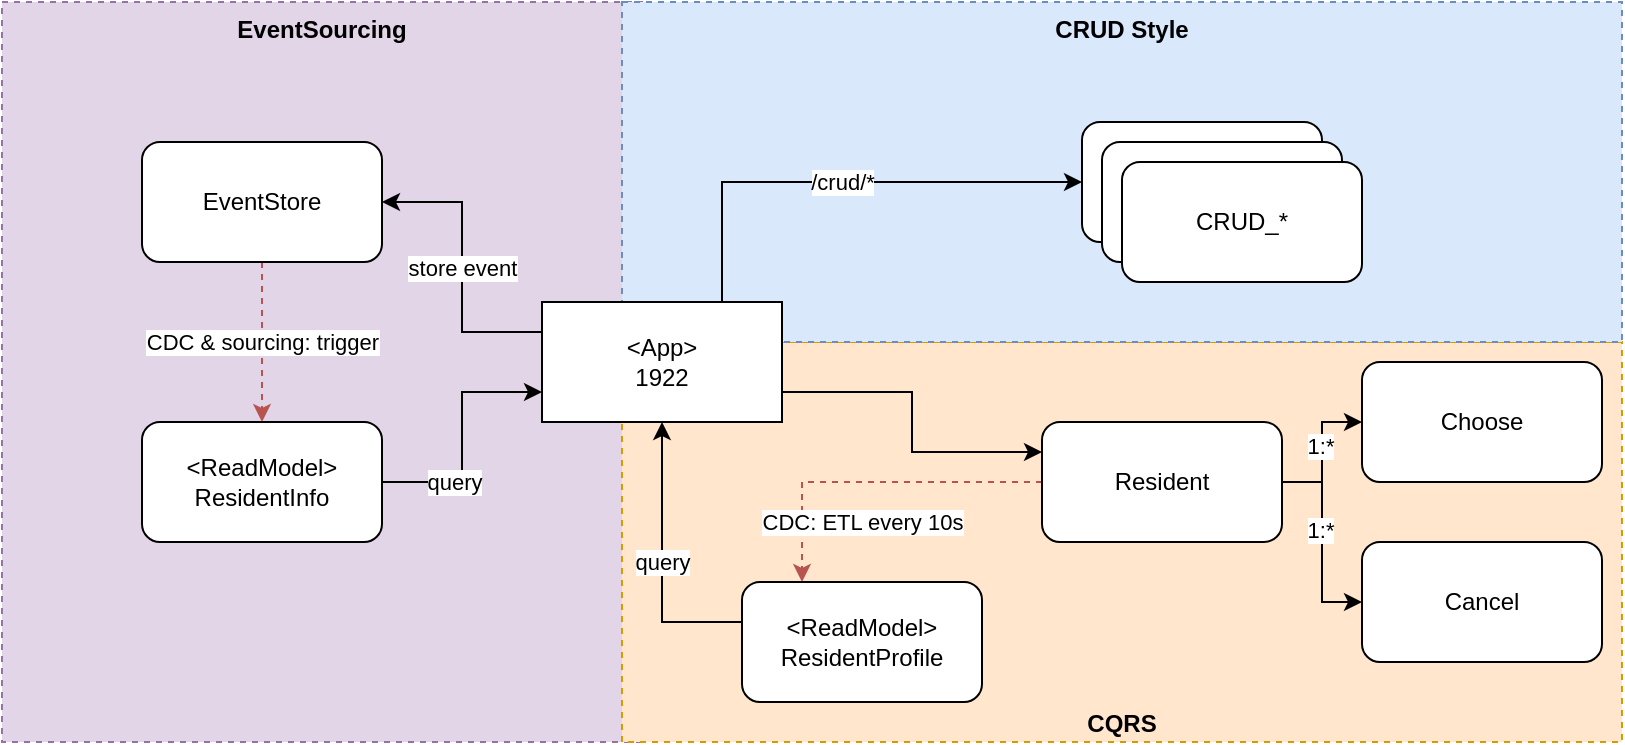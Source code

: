 <mxfile version="15.1.3" type="device"><diagram id="c6cxH-yi2RScBqx1l7ou" name="Page-1"><mxGraphModel dx="757" dy="495" grid="1" gridSize="10" guides="1" tooltips="1" connect="1" arrows="1" fold="1" page="1" pageScale="1" pageWidth="850" pageHeight="1100" math="0" shadow="0"><root><mxCell id="0"/><mxCell id="1" parent="0"/><mxCell id="jW9mXwYuhDC59Fm62Bal-29" value="EventSourcing" style="rounded=0;whiteSpace=wrap;html=1;fillColor=#e1d5e7;strokeColor=#9673a6;verticalAlign=top;fontStyle=1;dashed=1;" parent="1" vertex="1"><mxGeometry x="40" y="40" width="320" height="370" as="geometry"/></mxCell><mxCell id="jW9mXwYuhDC59Fm62Bal-28" value="CQRS" style="rounded=0;whiteSpace=wrap;html=1;fillColor=#ffe6cc;strokeColor=#d79b00;verticalAlign=bottom;fontStyle=1;dashed=1;" parent="1" vertex="1"><mxGeometry x="350" y="210" width="500" height="200" as="geometry"/></mxCell><mxCell id="jW9mXwYuhDC59Fm62Bal-27" value="CRUD Style" style="rounded=0;whiteSpace=wrap;html=1;fillColor=#dae8fc;strokeColor=#6c8ebf;verticalAlign=top;fontStyle=1;dashed=1;" parent="1" vertex="1"><mxGeometry x="350" y="40" width="500" height="170" as="geometry"/></mxCell><mxCell id="jW9mXwYuhDC59Fm62Bal-5" value="/crud/*" style="edgeStyle=orthogonalEdgeStyle;rounded=0;orthogonalLoop=1;jettySize=auto;html=1;entryX=0;entryY=0.5;entryDx=0;entryDy=0;" parent="1" source="jW9mXwYuhDC59Fm62Bal-1" target="jW9mXwYuhDC59Fm62Bal-2" edge="1"><mxGeometry relative="1" as="geometry"><Array as="points"><mxPoint x="400" y="130"/></Array></mxGeometry></mxCell><mxCell id="jW9mXwYuhDC59Fm62Bal-9" style="edgeStyle=orthogonalEdgeStyle;rounded=0;orthogonalLoop=1;jettySize=auto;html=1;entryX=0;entryY=0.25;entryDx=0;entryDy=0;exitX=1;exitY=0.75;exitDx=0;exitDy=0;" parent="1" source="jW9mXwYuhDC59Fm62Bal-1" target="jW9mXwYuhDC59Fm62Bal-6" edge="1"><mxGeometry relative="1" as="geometry"/></mxCell><mxCell id="jW9mXwYuhDC59Fm62Bal-21" value="store event" style="edgeStyle=orthogonalEdgeStyle;rounded=0;orthogonalLoop=1;jettySize=auto;html=1;entryX=1;entryY=0.5;entryDx=0;entryDy=0;exitX=0;exitY=0.25;exitDx=0;exitDy=0;" parent="1" source="jW9mXwYuhDC59Fm62Bal-1" target="jW9mXwYuhDC59Fm62Bal-19" edge="1"><mxGeometry relative="1" as="geometry"/></mxCell><mxCell id="jW9mXwYuhDC59Fm62Bal-1" value="&amp;lt;App&amp;gt;&lt;br&gt;1922" style="rounded=0;whiteSpace=wrap;html=1;" parent="1" vertex="1"><mxGeometry x="310" y="190" width="120" height="60" as="geometry"/></mxCell><mxCell id="jW9mXwYuhDC59Fm62Bal-2" value="CRUD" style="rounded=1;whiteSpace=wrap;html=1;" parent="1" vertex="1"><mxGeometry x="580" y="100" width="120" height="60" as="geometry"/></mxCell><mxCell id="jW9mXwYuhDC59Fm62Bal-3" value="CRUD" style="rounded=1;whiteSpace=wrap;html=1;" parent="1" vertex="1"><mxGeometry x="590" y="110" width="120" height="60" as="geometry"/></mxCell><mxCell id="jW9mXwYuhDC59Fm62Bal-4" value="CRUD_*" style="rounded=1;whiteSpace=wrap;html=1;" parent="1" vertex="1"><mxGeometry x="600" y="120" width="120" height="60" as="geometry"/></mxCell><mxCell id="jW9mXwYuhDC59Fm62Bal-11" style="edgeStyle=orthogonalEdgeStyle;rounded=0;orthogonalLoop=1;jettySize=auto;html=1;entryX=0.25;entryY=0;entryDx=0;entryDy=0;fillColor=#f8cecc;strokeColor=#b85450;dashed=1;exitX=0;exitY=0.5;exitDx=0;exitDy=0;" parent="1" source="jW9mXwYuhDC59Fm62Bal-6" target="jW9mXwYuhDC59Fm62Bal-10" edge="1"><mxGeometry relative="1" as="geometry"><Array as="points"><mxPoint x="440" y="280"/></Array></mxGeometry></mxCell><mxCell id="jW9mXwYuhDC59Fm62Bal-12" value="CDC: ETL every 10s" style="edgeLabel;html=1;align=center;verticalAlign=middle;resizable=0;points=[];" parent="jW9mXwYuhDC59Fm62Bal-11" vertex="1" connectable="0"><mxGeometry x="0.069" y="-1" relative="1" as="geometry"><mxPoint x="1" y="21" as="offset"/></mxGeometry></mxCell><mxCell id="jW9mXwYuhDC59Fm62Bal-15" style="edgeStyle=orthogonalEdgeStyle;rounded=0;orthogonalLoop=1;jettySize=auto;html=1;entryX=0;entryY=0.5;entryDx=0;entryDy=0;" parent="1" source="jW9mXwYuhDC59Fm62Bal-6" target="jW9mXwYuhDC59Fm62Bal-7" edge="1"><mxGeometry relative="1" as="geometry"/></mxCell><mxCell id="qHfYPA4GA2X-3s2WV4zn-2" value="1:*" style="edgeLabel;html=1;align=center;verticalAlign=middle;resizable=0;points=[];" vertex="1" connectable="0" parent="jW9mXwYuhDC59Fm62Bal-15"><mxGeometry x="0.103" y="1" relative="1" as="geometry"><mxPoint as="offset"/></mxGeometry></mxCell><mxCell id="jW9mXwYuhDC59Fm62Bal-16" style="edgeStyle=orthogonalEdgeStyle;rounded=0;orthogonalLoop=1;jettySize=auto;html=1;entryX=0;entryY=0.5;entryDx=0;entryDy=0;" parent="1" source="jW9mXwYuhDC59Fm62Bal-6" target="jW9mXwYuhDC59Fm62Bal-8" edge="1"><mxGeometry relative="1" as="geometry"/></mxCell><mxCell id="jW9mXwYuhDC59Fm62Bal-17" value="1:*" style="edgeLabel;html=1;align=center;verticalAlign=middle;resizable=0;points=[];" parent="jW9mXwYuhDC59Fm62Bal-16" vertex="1" connectable="0"><mxGeometry x="-0.12" y="-1" relative="1" as="geometry"><mxPoint as="offset"/></mxGeometry></mxCell><mxCell id="jW9mXwYuhDC59Fm62Bal-6" value="Resident" style="rounded=1;whiteSpace=wrap;html=1;" parent="1" vertex="1"><mxGeometry x="560" y="250" width="120" height="60" as="geometry"/></mxCell><mxCell id="jW9mXwYuhDC59Fm62Bal-7" value="Choose" style="rounded=1;whiteSpace=wrap;html=1;" parent="1" vertex="1"><mxGeometry x="720" y="220" width="120" height="60" as="geometry"/></mxCell><mxCell id="jW9mXwYuhDC59Fm62Bal-8" value="Cancel" style="rounded=1;whiteSpace=wrap;html=1;" parent="1" vertex="1"><mxGeometry x="720" y="310" width="120" height="60" as="geometry"/></mxCell><mxCell id="jW9mXwYuhDC59Fm62Bal-14" value="query" style="edgeStyle=orthogonalEdgeStyle;rounded=0;orthogonalLoop=1;jettySize=auto;html=1;entryX=0.5;entryY=1;entryDx=0;entryDy=0;" parent="1" source="jW9mXwYuhDC59Fm62Bal-10" target="jW9mXwYuhDC59Fm62Bal-1" edge="1"><mxGeometry relative="1" as="geometry"><Array as="points"><mxPoint x="370" y="350"/></Array><mxPoint as="offset"/></mxGeometry></mxCell><mxCell id="jW9mXwYuhDC59Fm62Bal-10" value="&amp;lt;ReadModel&amp;gt;&lt;br&gt;ResidentProfile" style="rounded=1;whiteSpace=wrap;html=1;" parent="1" vertex="1"><mxGeometry x="410" y="330" width="120" height="60" as="geometry"/></mxCell><mxCell id="jW9mXwYuhDC59Fm62Bal-24" value="CDC &amp;amp; sourcing: trigger" style="edgeStyle=orthogonalEdgeStyle;rounded=0;orthogonalLoop=1;jettySize=auto;html=1;fillColor=#f8cecc;strokeColor=#b85450;dashed=1;" parent="1" source="jW9mXwYuhDC59Fm62Bal-19" target="jW9mXwYuhDC59Fm62Bal-23" edge="1"><mxGeometry relative="1" as="geometry"><mxPoint as="offset"/></mxGeometry></mxCell><mxCell id="jW9mXwYuhDC59Fm62Bal-19" value="EventStore" style="rounded=1;whiteSpace=wrap;html=1;" parent="1" vertex="1"><mxGeometry x="110" y="110" width="120" height="60" as="geometry"/></mxCell><mxCell id="jW9mXwYuhDC59Fm62Bal-26" value="query" style="edgeStyle=orthogonalEdgeStyle;rounded=0;orthogonalLoop=1;jettySize=auto;html=1;entryX=0;entryY=0.75;entryDx=0;entryDy=0;" parent="1" source="jW9mXwYuhDC59Fm62Bal-23" target="jW9mXwYuhDC59Fm62Bal-1" edge="1"><mxGeometry x="-0.429" relative="1" as="geometry"><mxPoint as="offset"/></mxGeometry></mxCell><mxCell id="jW9mXwYuhDC59Fm62Bal-23" value="&amp;lt;ReadModel&amp;gt;&lt;br&gt;ResidentInfo" style="rounded=1;whiteSpace=wrap;html=1;" parent="1" vertex="1"><mxGeometry x="110" y="250" width="120" height="60" as="geometry"/></mxCell></root></mxGraphModel></diagram></mxfile>
